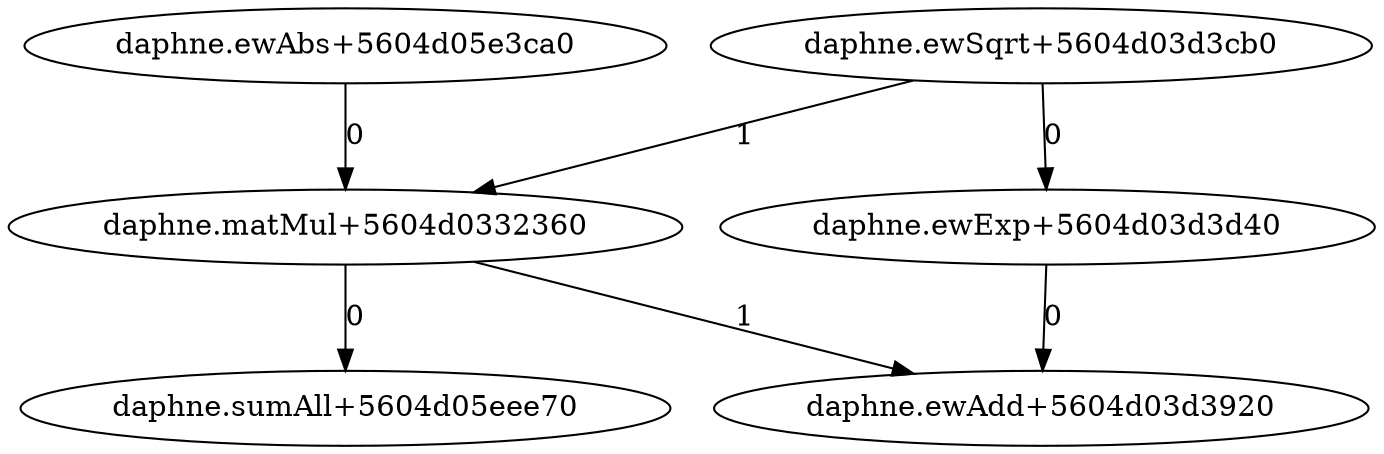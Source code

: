digraph G {
"daphne.ewExp+5604d03d3d40" -> "daphne.ewAdd+5604d03d3920" [label="0"];
"daphne.matMul+5604d0332360" -> "daphne.ewAdd+5604d03d3920" [label="1"];
"daphne.ewAbs+5604d05e3ca0" -> "daphne.matMul+5604d0332360" [label="0"];
"daphne.ewSqrt+5604d03d3cb0" -> "daphne.matMul+5604d0332360" [label="1"];
"daphne.ewSqrt+5604d03d3cb0" -> "daphne.ewExp+5604d03d3d40" [label="0"];
"daphne.matMul+5604d0332360" -> "daphne.sumAll+5604d05eee70" [label="0"];
}